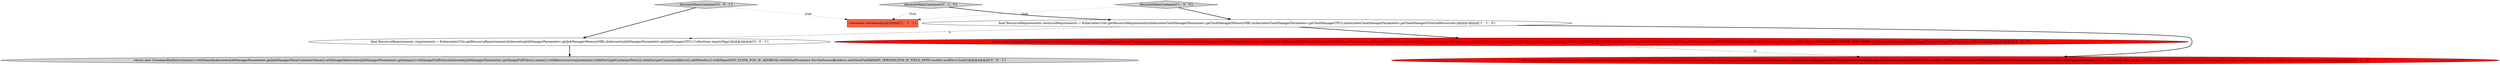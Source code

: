 digraph {
0 [style = filled, label = "decorateMainContainer['1', '0', '0']", fillcolor = lightgray, shape = diamond image = "AAA0AAABBB1BBB"];
7 [style = filled, label = "return new ContainerBuilder(container).withName(kubernetesJobManagerParameters.getJobManagerMainContainerName()).withImage(kubernetesJobManagerParameters.getImage()).withImagePullPolicy(kubernetesJobManagerParameters.getImagePullPolicy().name()).withResources(requirements).withPorts(getContainerPorts()).withEnv(getCustomizedEnvs()).addNewEnv().withName(ENV_FLINK_POD_IP_ADDRESS).withValueFrom(new EnvVarSourceBuilder().withNewFieldRef(API_VERSION,POD_IP_FIELD_PATH).build()).endEnv().build()@@@4@@@['0', '0', '1']", fillcolor = lightgray, shape = ellipse image = "AAA0AAABBB3BBB"];
1 [style = filled, label = "final ResourceRequirements resourceRequirements = KubernetesUtils.getResourceRequirements(kubernetesTaskManagerParameters.getTaskManagerMemoryMB(),kubernetesTaskManagerParameters.getTaskManagerCPU(),kubernetesTaskManagerParameters.getTaskManagerExternalResources())@@@3@@@['1', '1', '0']", fillcolor = white, shape = ellipse image = "AAA0AAABBB1BBB"];
2 [style = filled, label = "Container container@@@2@@@['1', '1', '1']", fillcolor = tomato, shape = box image = "AAA0AAABBB1BBB"];
6 [style = filled, label = "decorateMainContainer['0', '0', '1']", fillcolor = lightgray, shape = diamond image = "AAA0AAABBB3BBB"];
8 [style = filled, label = "final ResourceRequirements requirements = KubernetesUtils.getResourceRequirements(kubernetesJobManagerParameters.getJobManagerMemoryMB(),kubernetesJobManagerParameters.getJobManagerCPU(),Collections.emptyMap())@@@3@@@['0', '0', '1']", fillcolor = white, shape = ellipse image = "AAA0AAABBB3BBB"];
5 [style = filled, label = "return new ContainerBuilder(container).withName(kubernetesTaskManagerParameters.getTaskManagerMainContainerName()).withImage(kubernetesTaskManagerParameters.getImage()).withImagePullPolicy(kubernetesTaskManagerParameters.getImagePullPolicy().name()).withResources(resourceRequirements).withPorts(new ContainerPortBuilder().withName(Constants.TASK_MANAGER_RPC_PORT_NAME).withContainerPort(kubernetesTaskManagerParameters.getRPCPort()).build()).withEnv(getCustomizedEnvs()).build()@@@4@@@['0', '1', '0']", fillcolor = red, shape = ellipse image = "AAA1AAABBB2BBB"];
3 [style = filled, label = "return new ContainerBuilder(container).withName(kubernetesTaskManagerParameters.getTaskManagerMainContainerName()).withImage(kubernetesTaskManagerParameters.getImage()).withImagePullPolicy(kubernetesTaskManagerParameters.getImagePullPolicy().name()).withResources(resourceRequirements).withPorts(new ContainerPortBuilder().withName(Constants.TASK_MANAGER_RPC_PORT_NAME).withContainerPort(kubernetesTaskManagerParameters.getRPCPort()).build()).withEnv(getCustomizedEnvs()).addNewEnv().withName(ENV_FLINK_POD_NAME).withValue(kubernetesTaskManagerParameters.getPodName()).endEnv().build()@@@4@@@['1', '0', '0']", fillcolor = red, shape = ellipse image = "AAA1AAABBB1BBB"];
4 [style = filled, label = "decorateMainContainer['0', '1', '0']", fillcolor = lightgray, shape = diamond image = "AAA0AAABBB2BBB"];
1->3 [style = bold, label=""];
1->5 [style = bold, label=""];
6->8 [style = bold, label=""];
3->5 [style = dashed, label="0"];
1->8 [style = dashed, label="0"];
4->1 [style = bold, label=""];
6->2 [style = dotted, label="true"];
0->2 [style = dotted, label="true"];
0->1 [style = bold, label=""];
4->2 [style = dotted, label="true"];
8->7 [style = bold, label=""];
}
